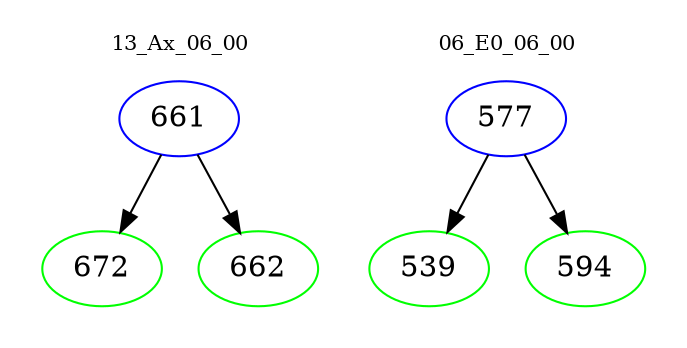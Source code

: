 digraph{
subgraph cluster_0 {
color = white
label = "13_Ax_06_00";
fontsize=10;
T0_661 [label="661", color="blue"]
T0_661 -> T0_672 [color="black"]
T0_672 [label="672", color="green"]
T0_661 -> T0_662 [color="black"]
T0_662 [label="662", color="green"]
}
subgraph cluster_1 {
color = white
label = "06_E0_06_00";
fontsize=10;
T1_577 [label="577", color="blue"]
T1_577 -> T1_539 [color="black"]
T1_539 [label="539", color="green"]
T1_577 -> T1_594 [color="black"]
T1_594 [label="594", color="green"]
}
}

